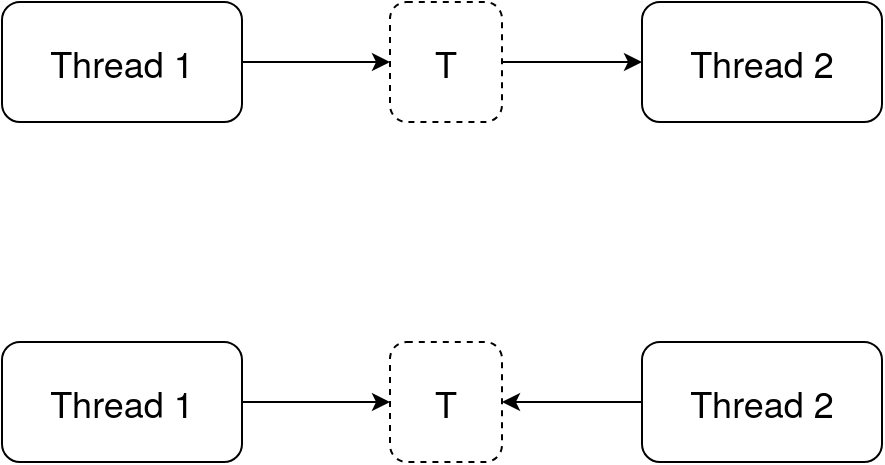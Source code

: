 <mxfile version="24.7.8">
  <diagram name="Page-1" id="jIS80sRrdYh3s8-x3KUP">
    <mxGraphModel dx="1114" dy="1214" grid="1" gridSize="10" guides="1" tooltips="1" connect="1" arrows="1" fold="1" page="1" pageScale="1" pageWidth="827" pageHeight="1169" math="0" shadow="0">
      <root>
        <mxCell id="0" />
        <mxCell id="1" parent="0" />
        <mxCell id="RmKGCodyMOMKhlVE8LaW-3" value="" style="edgeStyle=orthogonalEdgeStyle;rounded=0;orthogonalLoop=1;jettySize=auto;html=1;" edge="1" parent="1" source="RmKGCodyMOMKhlVE8LaW-1" target="RmKGCodyMOMKhlVE8LaW-2">
          <mxGeometry relative="1" as="geometry" />
        </mxCell>
        <mxCell id="RmKGCodyMOMKhlVE8LaW-1" value="&lt;font style=&quot;font-size: 18px;&quot;&gt;Thread 1&lt;/font&gt;" style="rounded=1;whiteSpace=wrap;html=1;fontFamily=Helvetica Neue;fontSize=18;" vertex="1" parent="1">
          <mxGeometry x="180" y="100" width="120" height="60" as="geometry" />
        </mxCell>
        <mxCell id="RmKGCodyMOMKhlVE8LaW-5" style="edgeStyle=orthogonalEdgeStyle;rounded=0;orthogonalLoop=1;jettySize=auto;html=1;" edge="1" parent="1" source="RmKGCodyMOMKhlVE8LaW-2" target="RmKGCodyMOMKhlVE8LaW-4">
          <mxGeometry relative="1" as="geometry" />
        </mxCell>
        <mxCell id="RmKGCodyMOMKhlVE8LaW-2" value="&lt;font style=&quot;font-size: 18px;&quot;&gt;T&lt;/font&gt;" style="rounded=1;whiteSpace=wrap;html=1;fontFamily=Helvetica Neue;fontSize=18;dashed=1;" vertex="1" parent="1">
          <mxGeometry x="374" y="100" width="56" height="60" as="geometry" />
        </mxCell>
        <mxCell id="RmKGCodyMOMKhlVE8LaW-4" value="&lt;font style=&quot;font-size: 18px;&quot;&gt;Thread 2&lt;/font&gt;" style="rounded=1;whiteSpace=wrap;html=1;fontFamily=Helvetica Neue;fontSize=18;" vertex="1" parent="1">
          <mxGeometry x="500" y="100" width="120" height="60" as="geometry" />
        </mxCell>
        <mxCell id="RmKGCodyMOMKhlVE8LaW-7" value="" style="edgeStyle=orthogonalEdgeStyle;rounded=0;orthogonalLoop=1;jettySize=auto;html=1;" edge="1" parent="1" source="RmKGCodyMOMKhlVE8LaW-8" target="RmKGCodyMOMKhlVE8LaW-10">
          <mxGeometry relative="1" as="geometry" />
        </mxCell>
        <mxCell id="RmKGCodyMOMKhlVE8LaW-8" value="&lt;font style=&quot;font-size: 18px;&quot;&gt;Thread 1&lt;/font&gt;" style="rounded=1;whiteSpace=wrap;html=1;fontFamily=Helvetica Neue;fontSize=18;" vertex="1" parent="1">
          <mxGeometry x="180" y="270" width="120" height="60" as="geometry" />
        </mxCell>
        <mxCell id="RmKGCodyMOMKhlVE8LaW-10" value="&lt;font style=&quot;font-size: 18px;&quot;&gt;T&lt;/font&gt;" style="rounded=1;whiteSpace=wrap;html=1;fontFamily=Helvetica Neue;fontSize=18;dashed=1;" vertex="1" parent="1">
          <mxGeometry x="374" y="270" width="56" height="60" as="geometry" />
        </mxCell>
        <mxCell id="RmKGCodyMOMKhlVE8LaW-12" style="edgeStyle=orthogonalEdgeStyle;rounded=0;orthogonalLoop=1;jettySize=auto;html=1;entryX=1;entryY=0.5;entryDx=0;entryDy=0;" edge="1" parent="1" source="RmKGCodyMOMKhlVE8LaW-11" target="RmKGCodyMOMKhlVE8LaW-10">
          <mxGeometry relative="1" as="geometry" />
        </mxCell>
        <mxCell id="RmKGCodyMOMKhlVE8LaW-11" value="&lt;font style=&quot;font-size: 18px;&quot;&gt;Thread 2&lt;/font&gt;" style="rounded=1;whiteSpace=wrap;html=1;fontFamily=Helvetica Neue;fontSize=18;" vertex="1" parent="1">
          <mxGeometry x="500" y="270" width="120" height="60" as="geometry" />
        </mxCell>
      </root>
    </mxGraphModel>
  </diagram>
</mxfile>
